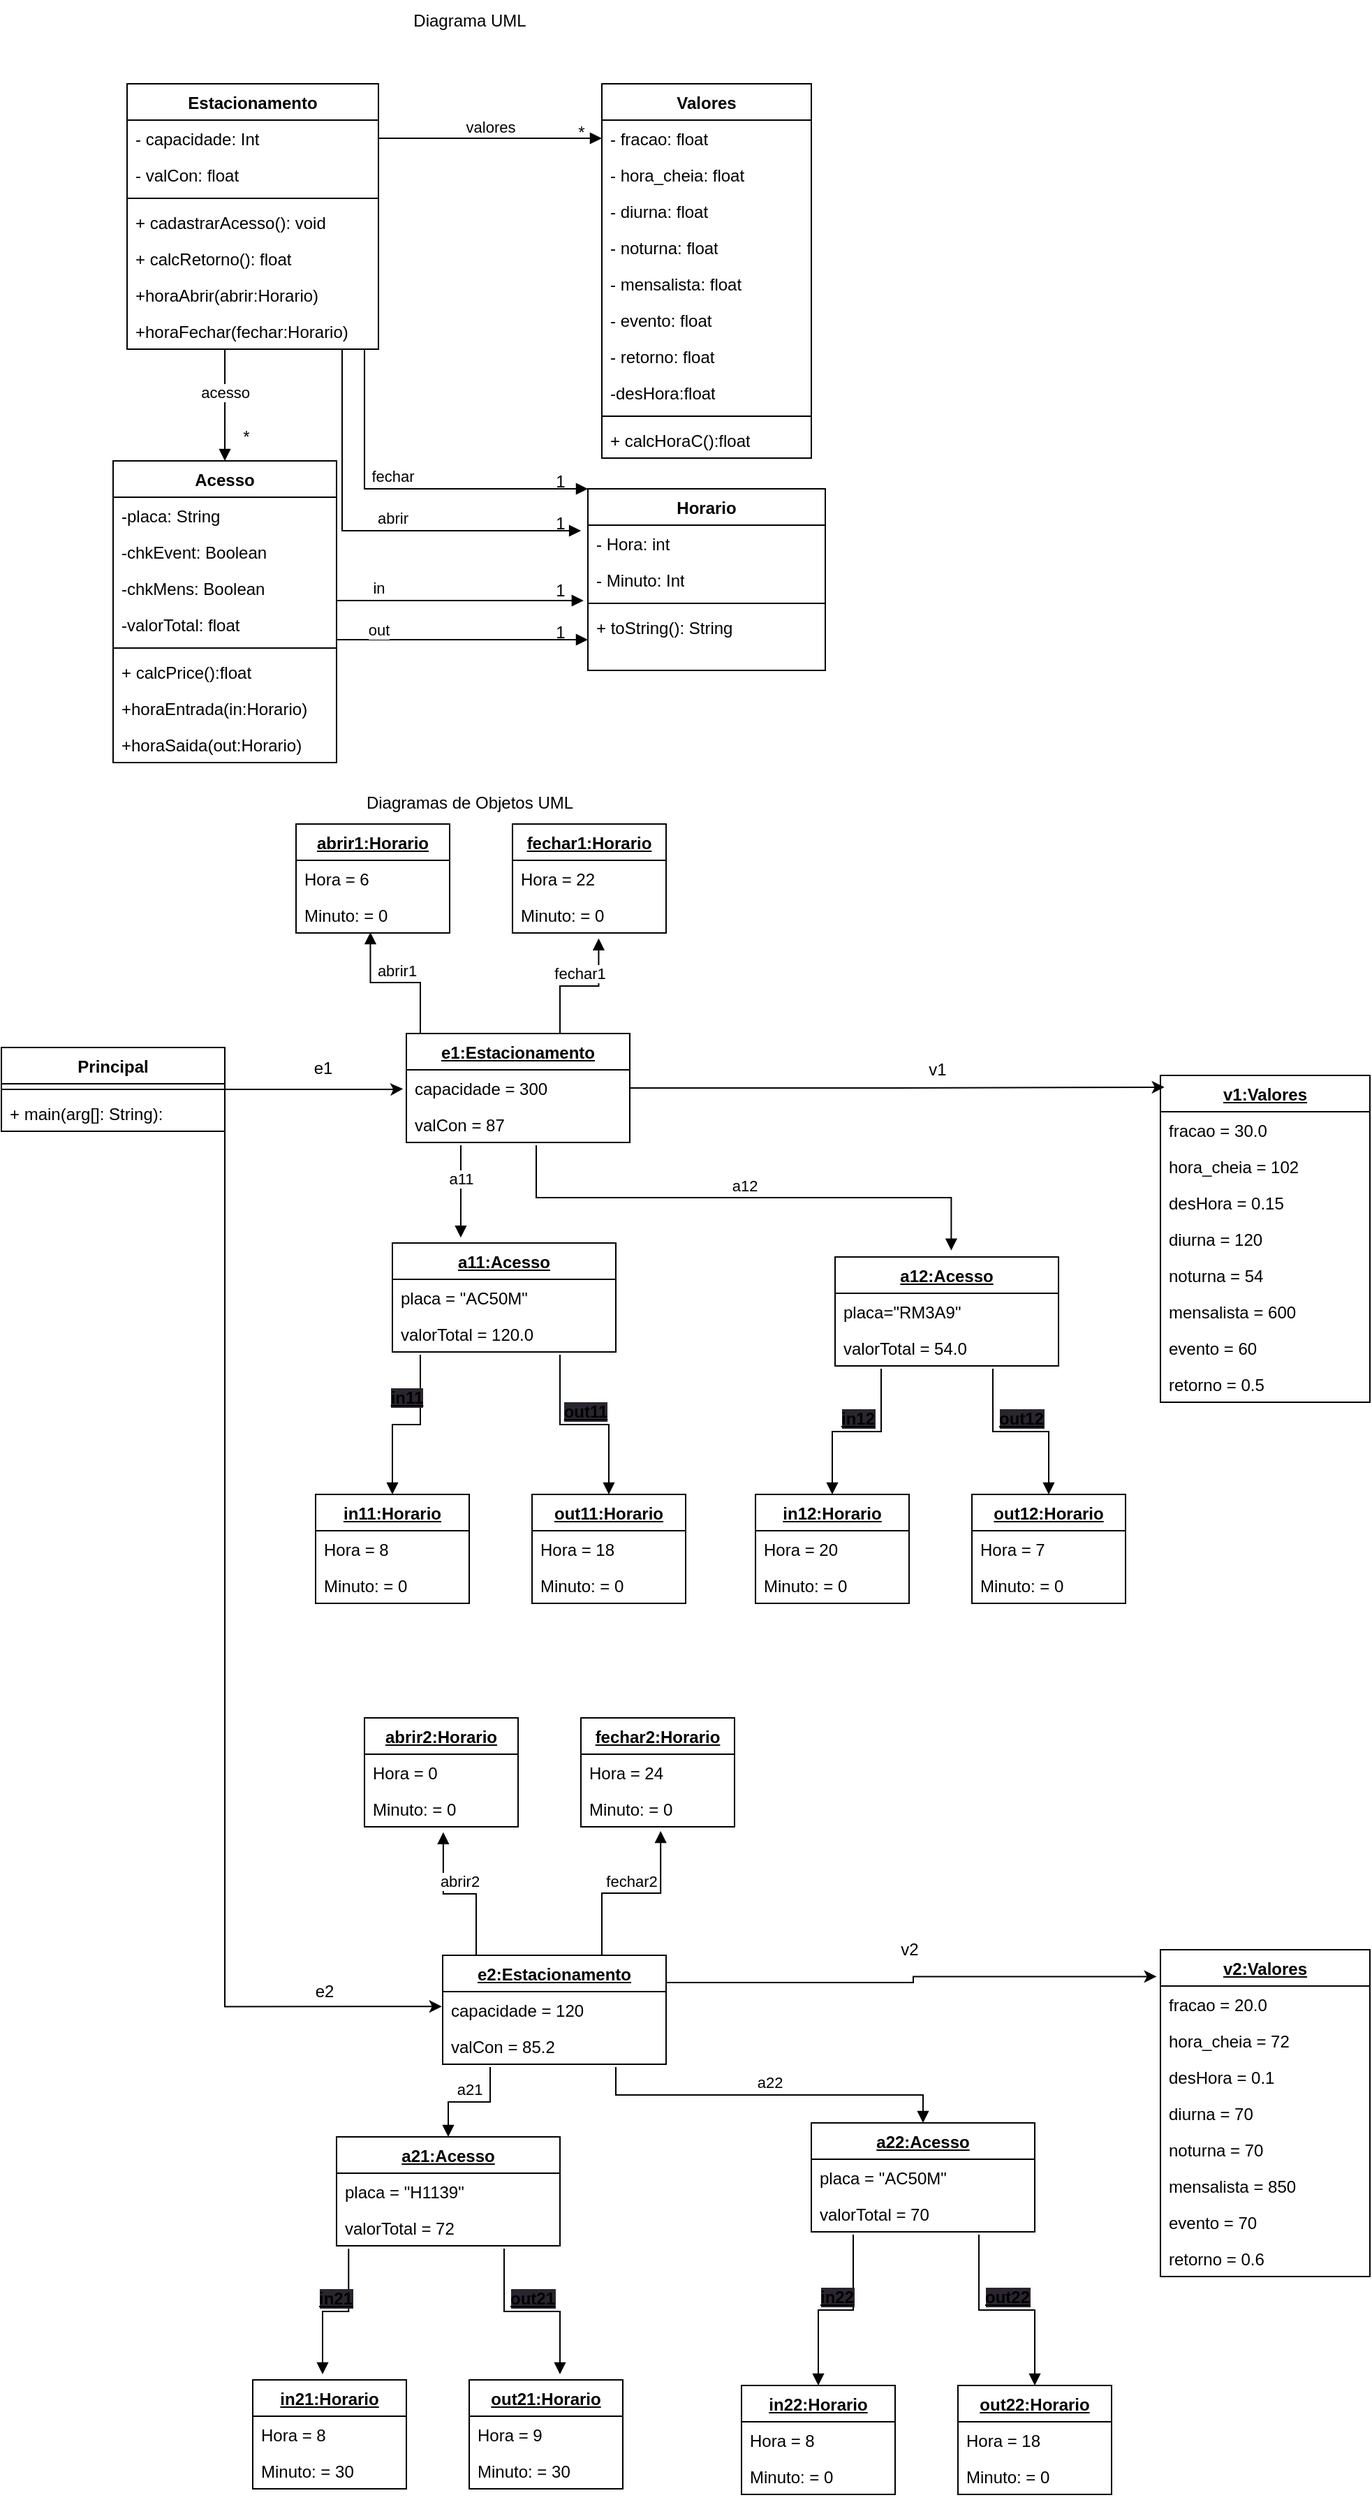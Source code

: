 <mxfile version="21.3.2" type="google">
  <diagram id="C5RBs43oDa-KdzZeNtuy" name="Page-1">
    <mxGraphModel grid="1" page="1" gridSize="10" guides="1" tooltips="1" connect="1" arrows="1" fold="1" pageScale="1" pageWidth="827" pageHeight="1169" math="0" shadow="0">
      <root>
        <mxCell id="WIyWlLk6GJQsqaUBKTNV-0" />
        <mxCell id="WIyWlLk6GJQsqaUBKTNV-1" parent="WIyWlLk6GJQsqaUBKTNV-0" />
        <mxCell id="zkfFHV4jXpPFQw0GAbJ--0" value="Estacionamento" style="swimlane;fontStyle=1;align=center;verticalAlign=top;childLayout=stackLayout;horizontal=1;startSize=26;horizontalStack=0;resizeParent=1;resizeLast=0;collapsible=1;marginBottom=0;rounded=0;shadow=0;strokeWidth=1;" vertex="1" parent="WIyWlLk6GJQsqaUBKTNV-1">
          <mxGeometry x="160" y="110" width="180" height="190" as="geometry">
            <mxRectangle x="230" y="140" width="160" height="26" as="alternateBounds" />
          </mxGeometry>
        </mxCell>
        <mxCell id="zkfFHV4jXpPFQw0GAbJ--1" value="- capacidade: Int" style="text;align=left;verticalAlign=top;spacingLeft=4;spacingRight=4;overflow=hidden;rotatable=0;points=[[0,0.5],[1,0.5]];portConstraint=eastwest;" vertex="1" parent="zkfFHV4jXpPFQw0GAbJ--0">
          <mxGeometry y="26" width="180" height="26" as="geometry" />
        </mxCell>
        <mxCell id="gs14JMsAqwDSEc_OV9hq-241" value="- valCon: float" style="text;align=left;verticalAlign=top;spacingLeft=4;spacingRight=4;overflow=hidden;rotatable=0;points=[[0,0.5],[1,0.5]];portConstraint=eastwest;" vertex="1" parent="zkfFHV4jXpPFQw0GAbJ--0">
          <mxGeometry y="52" width="180" height="26" as="geometry" />
        </mxCell>
        <mxCell id="zkfFHV4jXpPFQw0GAbJ--4" value="" style="line;html=1;strokeWidth=1;align=left;verticalAlign=middle;spacingTop=-1;spacingLeft=3;spacingRight=3;rotatable=0;labelPosition=right;points=[];portConstraint=eastwest;" vertex="1" parent="zkfFHV4jXpPFQw0GAbJ--0">
          <mxGeometry y="78" width="180" height="8" as="geometry" />
        </mxCell>
        <mxCell id="gs14JMsAqwDSEc_OV9hq-46" value="+ cadastrarAcesso(): void" style="text;strokeColor=none;fillColor=none;align=left;verticalAlign=top;spacingLeft=4;spacingRight=4;overflow=hidden;rotatable=0;points=[[0,0.5],[1,0.5]];portConstraint=eastwest;whiteSpace=wrap;html=1;" vertex="1" parent="zkfFHV4jXpPFQw0GAbJ--0">
          <mxGeometry y="86" width="180" height="26" as="geometry" />
        </mxCell>
        <mxCell id="gs14JMsAqwDSEc_OV9hq-63" value="+ calcRetorno(): float" style="text;strokeColor=none;fillColor=none;align=left;verticalAlign=top;spacingLeft=4;spacingRight=4;overflow=hidden;rotatable=0;points=[[0,0.5],[1,0.5]];portConstraint=eastwest;whiteSpace=wrap;html=1;" vertex="1" parent="zkfFHV4jXpPFQw0GAbJ--0">
          <mxGeometry y="112" width="180" height="26" as="geometry" />
        </mxCell>
        <mxCell id="DOr9Eo2DzldDjIULSWcP-0" value="+horaAbrir(abrir:Horario)" style="text;strokeColor=none;fillColor=none;align=left;verticalAlign=top;spacingLeft=4;spacingRight=4;overflow=hidden;rotatable=0;points=[[0,0.5],[1,0.5]];portConstraint=eastwest;whiteSpace=wrap;html=1;" vertex="1" parent="zkfFHV4jXpPFQw0GAbJ--0">
          <mxGeometry y="138" width="180" height="26" as="geometry" />
        </mxCell>
        <mxCell id="DOr9Eo2DzldDjIULSWcP-4" value="+horaFechar(fechar:Horario)" style="text;strokeColor=none;fillColor=none;align=left;verticalAlign=top;spacingLeft=4;spacingRight=4;overflow=hidden;rotatable=0;points=[[0,0.5],[1,0.5]];portConstraint=eastwest;whiteSpace=wrap;html=1;" vertex="1" parent="zkfFHV4jXpPFQw0GAbJ--0">
          <mxGeometry y="164" width="180" height="26" as="geometry" />
        </mxCell>
        <mxCell id="gs14JMsAqwDSEc_OV9hq-14" value="valores" style="html=1;verticalAlign=bottom;endArrow=block;edgeStyle=elbowEdgeStyle;elbow=vertical;curved=0;rounded=0;entryX=0;entryY=0.5;entryDx=0;entryDy=0;" edge="1" parent="WIyWlLk6GJQsqaUBKTNV-1" target="gs14JMsAqwDSEc_OV9hq-17">
          <mxGeometry x="0.053" y="-1" width="80" relative="1" as="geometry">
            <mxPoint x="340" y="140" as="sourcePoint" />
            <mxPoint x="460" y="140" as="targetPoint" />
            <mxPoint as="offset" />
            <Array as="points">
              <mxPoint x="480" y="149" />
              <mxPoint x="470" y="150" />
              <mxPoint x="470" y="140" />
              <mxPoint x="460" y="145" />
              <mxPoint x="450" y="140" />
            </Array>
          </mxGeometry>
        </mxCell>
        <mxCell id="gs14JMsAqwDSEc_OV9hq-16" value="Valores" style="swimlane;fontStyle=1;align=center;verticalAlign=top;childLayout=stackLayout;horizontal=1;startSize=26;horizontalStack=0;resizeParent=1;resizeParentMax=0;resizeLast=0;collapsible=1;marginBottom=0;whiteSpace=wrap;html=1;" vertex="1" parent="WIyWlLk6GJQsqaUBKTNV-1">
          <mxGeometry x="500" y="110" width="150" height="268" as="geometry" />
        </mxCell>
        <mxCell id="gs14JMsAqwDSEc_OV9hq-17" value="- fracao: float" style="text;strokeColor=none;fillColor=none;align=left;verticalAlign=top;spacingLeft=4;spacingRight=4;overflow=hidden;rotatable=0;points=[[0,0.5],[1,0.5]];portConstraint=eastwest;whiteSpace=wrap;html=1;" vertex="1" parent="gs14JMsAqwDSEc_OV9hq-16">
          <mxGeometry y="26" width="150" height="26" as="geometry" />
        </mxCell>
        <mxCell id="gs14JMsAqwDSEc_OV9hq-21" value="- hora_cheia: float" style="text;strokeColor=none;fillColor=none;align=left;verticalAlign=top;spacingLeft=4;spacingRight=4;overflow=hidden;rotatable=0;points=[[0,0.5],[1,0.5]];portConstraint=eastwest;whiteSpace=wrap;html=1;" vertex="1" parent="gs14JMsAqwDSEc_OV9hq-16">
          <mxGeometry y="52" width="150" height="26" as="geometry" />
        </mxCell>
        <mxCell id="gs14JMsAqwDSEc_OV9hq-22" value="- diurna: float" style="text;strokeColor=none;fillColor=none;align=left;verticalAlign=top;spacingLeft=4;spacingRight=4;overflow=hidden;rotatable=0;points=[[0,0.5],[1,0.5]];portConstraint=eastwest;whiteSpace=wrap;html=1;" vertex="1" parent="gs14JMsAqwDSEc_OV9hq-16">
          <mxGeometry y="78" width="150" height="26" as="geometry" />
        </mxCell>
        <mxCell id="gs14JMsAqwDSEc_OV9hq-23" value="- noturna: float" style="text;strokeColor=none;fillColor=none;align=left;verticalAlign=top;spacingLeft=4;spacingRight=4;overflow=hidden;rotatable=0;points=[[0,0.5],[1,0.5]];portConstraint=eastwest;whiteSpace=wrap;html=1;" vertex="1" parent="gs14JMsAqwDSEc_OV9hq-16">
          <mxGeometry y="104" width="150" height="26" as="geometry" />
        </mxCell>
        <mxCell id="gs14JMsAqwDSEc_OV9hq-24" value="- mensalista: float" style="text;strokeColor=none;fillColor=none;align=left;verticalAlign=top;spacingLeft=4;spacingRight=4;overflow=hidden;rotatable=0;points=[[0,0.5],[1,0.5]];portConstraint=eastwest;whiteSpace=wrap;html=1;" vertex="1" parent="gs14JMsAqwDSEc_OV9hq-16">
          <mxGeometry y="130" width="150" height="26" as="geometry" />
        </mxCell>
        <mxCell id="gs14JMsAqwDSEc_OV9hq-25" value="- evento: float" style="text;strokeColor=none;fillColor=none;align=left;verticalAlign=top;spacingLeft=4;spacingRight=4;overflow=hidden;rotatable=0;points=[[0,0.5],[1,0.5]];portConstraint=eastwest;whiteSpace=wrap;html=1;" vertex="1" parent="gs14JMsAqwDSEc_OV9hq-16">
          <mxGeometry y="156" width="150" height="26" as="geometry" />
        </mxCell>
        <mxCell id="gs14JMsAqwDSEc_OV9hq-62" value="- retorno: float" style="text;strokeColor=none;fillColor=none;align=left;verticalAlign=top;spacingLeft=4;spacingRight=4;overflow=hidden;rotatable=0;points=[[0,0.5],[1,0.5]];portConstraint=eastwest;whiteSpace=wrap;html=1;" vertex="1" parent="gs14JMsAqwDSEc_OV9hq-16">
          <mxGeometry y="182" width="150" height="26" as="geometry" />
        </mxCell>
        <mxCell id="gs14JMsAqwDSEc_OV9hq-114" value="-desHora:float" style="text;strokeColor=none;fillColor=none;align=left;verticalAlign=top;spacingLeft=4;spacingRight=4;overflow=hidden;rotatable=0;points=[[0,0.5],[1,0.5]];portConstraint=eastwest;whiteSpace=wrap;html=1;" vertex="1" parent="gs14JMsAqwDSEc_OV9hq-16">
          <mxGeometry y="208" width="150" height="26" as="geometry" />
        </mxCell>
        <mxCell id="gs14JMsAqwDSEc_OV9hq-96" style="line;strokeWidth=1;fillColor=none;align=left;verticalAlign=middle;spacingTop=-1;spacingLeft=3;spacingRight=3;rotatable=0;labelPosition=right;points=[];portConstraint=eastwest;strokeColor=inherit;" vertex="1" parent="gs14JMsAqwDSEc_OV9hq-16">
          <mxGeometry y="234" width="150" height="8" as="geometry" />
        </mxCell>
        <mxCell id="gs14JMsAqwDSEc_OV9hq-97" value="+ calcHoraC():float" style="text;strokeColor=none;fillColor=none;align=left;verticalAlign=top;spacingLeft=4;spacingRight=4;overflow=hidden;rotatable=0;points=[[0,0.5],[1,0.5]];portConstraint=eastwest;whiteSpace=wrap;html=1;" vertex="1" parent="gs14JMsAqwDSEc_OV9hq-16">
          <mxGeometry y="242" width="150" height="26" as="geometry" />
        </mxCell>
        <mxCell id="gs14JMsAqwDSEc_OV9hq-26" value="Acesso" style="swimlane;fontStyle=1;align=center;verticalAlign=top;childLayout=stackLayout;horizontal=1;startSize=26;horizontalStack=0;resizeParent=1;resizeParentMax=0;resizeLast=0;collapsible=1;marginBottom=0;whiteSpace=wrap;html=1;" vertex="1" parent="WIyWlLk6GJQsqaUBKTNV-1">
          <mxGeometry x="150" y="380" width="160" height="216" as="geometry" />
        </mxCell>
        <mxCell id="gs14JMsAqwDSEc_OV9hq-27" value="-placa: String" style="text;strokeColor=none;fillColor=none;align=left;verticalAlign=top;spacingLeft=4;spacingRight=4;overflow=hidden;rotatable=0;points=[[0,0.5],[1,0.5]];portConstraint=eastwest;whiteSpace=wrap;html=1;" vertex="1" parent="gs14JMsAqwDSEc_OV9hq-26">
          <mxGeometry y="26" width="160" height="26" as="geometry" />
        </mxCell>
        <mxCell id="DEEj7gFeUI86XYi7RmYY-9" value="-chkEvent: Boolean" style="text;strokeColor=none;fillColor=none;align=left;verticalAlign=top;spacingLeft=4;spacingRight=4;overflow=hidden;rotatable=0;points=[[0,0.5],[1,0.5]];portConstraint=eastwest;whiteSpace=wrap;html=1;" vertex="1" parent="gs14JMsAqwDSEc_OV9hq-26">
          <mxGeometry y="52" width="160" height="26" as="geometry" />
        </mxCell>
        <mxCell id="DEEj7gFeUI86XYi7RmYY-10" value="-chkMens: Boolean" style="text;strokeColor=none;fillColor=none;align=left;verticalAlign=top;spacingLeft=4;spacingRight=4;overflow=hidden;rotatable=0;points=[[0,0.5],[1,0.5]];portConstraint=eastwest;whiteSpace=wrap;html=1;" vertex="1" parent="gs14JMsAqwDSEc_OV9hq-26">
          <mxGeometry y="78" width="160" height="26" as="geometry" />
        </mxCell>
        <mxCell id="gs14JMsAqwDSEc_OV9hq-61" value="-valorTotal: float" style="text;strokeColor=none;fillColor=none;align=left;verticalAlign=top;spacingLeft=4;spacingRight=4;overflow=hidden;rotatable=0;points=[[0,0.5],[1,0.5]];portConstraint=eastwest;whiteSpace=wrap;html=1;" vertex="1" parent="gs14JMsAqwDSEc_OV9hq-26">
          <mxGeometry y="104" width="160" height="26" as="geometry" />
        </mxCell>
        <mxCell id="gs14JMsAqwDSEc_OV9hq-28" value="" style="line;strokeWidth=1;fillColor=none;align=left;verticalAlign=middle;spacingTop=-1;spacingLeft=3;spacingRight=3;rotatable=0;labelPosition=right;points=[];portConstraint=eastwest;strokeColor=inherit;" vertex="1" parent="gs14JMsAqwDSEc_OV9hq-26">
          <mxGeometry y="130" width="160" height="8" as="geometry" />
        </mxCell>
        <mxCell id="gs14JMsAqwDSEc_OV9hq-29" value="+ calcPrice():float" style="text;strokeColor=none;fillColor=none;align=left;verticalAlign=top;spacingLeft=4;spacingRight=4;overflow=hidden;rotatable=0;points=[[0,0.5],[1,0.5]];portConstraint=eastwest;whiteSpace=wrap;html=1;" vertex="1" parent="gs14JMsAqwDSEc_OV9hq-26">
          <mxGeometry y="138" width="160" height="26" as="geometry" />
        </mxCell>
        <mxCell id="DOr9Eo2DzldDjIULSWcP-1" value="+horaEntrada(in:Horario)" style="text;strokeColor=none;fillColor=none;align=left;verticalAlign=top;spacingLeft=4;spacingRight=4;overflow=hidden;rotatable=0;points=[[0,0.5],[1,0.5]];portConstraint=eastwest;whiteSpace=wrap;html=1;" vertex="1" parent="gs14JMsAqwDSEc_OV9hq-26">
          <mxGeometry y="164" width="160" height="26" as="geometry" />
        </mxCell>
        <mxCell id="DOr9Eo2DzldDjIULSWcP-2" value="+horaSaida(out:Horario)" style="text;strokeColor=none;fillColor=none;align=left;verticalAlign=top;spacingLeft=4;spacingRight=4;overflow=hidden;rotatable=0;points=[[0,0.5],[1,0.5]];portConstraint=eastwest;whiteSpace=wrap;html=1;" vertex="1" parent="gs14JMsAqwDSEc_OV9hq-26">
          <mxGeometry y="190" width="160" height="26" as="geometry" />
        </mxCell>
        <mxCell id="gs14JMsAqwDSEc_OV9hq-31" value="Horario" style="swimlane;fontStyle=1;align=center;verticalAlign=top;childLayout=stackLayout;horizontal=1;startSize=26;horizontalStack=0;resizeParent=1;resizeParentMax=0;resizeLast=0;collapsible=1;marginBottom=0;whiteSpace=wrap;html=1;" vertex="1" parent="WIyWlLk6GJQsqaUBKTNV-1">
          <mxGeometry x="490" y="400" width="170" height="130" as="geometry" />
        </mxCell>
        <mxCell id="gs14JMsAqwDSEc_OV9hq-32" value="- Hora: int" style="text;strokeColor=none;fillColor=none;align=left;verticalAlign=top;spacingLeft=4;spacingRight=4;overflow=hidden;rotatable=0;points=[[0,0.5],[1,0.5]];portConstraint=eastwest;whiteSpace=wrap;html=1;" vertex="1" parent="gs14JMsAqwDSEc_OV9hq-31">
          <mxGeometry y="26" width="170" height="26" as="geometry" />
        </mxCell>
        <mxCell id="gs14JMsAqwDSEc_OV9hq-35" value="- Minuto: Int" style="text;strokeColor=none;fillColor=none;align=left;verticalAlign=top;spacingLeft=4;spacingRight=4;overflow=hidden;rotatable=0;points=[[0,0.5],[1,0.5]];portConstraint=eastwest;whiteSpace=wrap;html=1;" vertex="1" parent="gs14JMsAqwDSEc_OV9hq-31">
          <mxGeometry y="52" width="170" height="26" as="geometry" />
        </mxCell>
        <mxCell id="gs14JMsAqwDSEc_OV9hq-33" value="" style="line;strokeWidth=1;fillColor=none;align=left;verticalAlign=middle;spacingTop=-1;spacingLeft=3;spacingRight=3;rotatable=0;labelPosition=right;points=[];portConstraint=eastwest;strokeColor=inherit;" vertex="1" parent="gs14JMsAqwDSEc_OV9hq-31">
          <mxGeometry y="78" width="170" height="8" as="geometry" />
        </mxCell>
        <mxCell id="gs14JMsAqwDSEc_OV9hq-34" value="+ toString(): String" style="text;strokeColor=none;fillColor=none;align=left;verticalAlign=top;spacingLeft=4;spacingRight=4;overflow=hidden;rotatable=0;points=[[0,0.5],[1,0.5]];portConstraint=eastwest;whiteSpace=wrap;html=1;" vertex="1" parent="gs14JMsAqwDSEc_OV9hq-31">
          <mxGeometry y="86" width="170" height="44" as="geometry" />
        </mxCell>
        <mxCell id="gs14JMsAqwDSEc_OV9hq-44" value="out" style="html=1;verticalAlign=bottom;endArrow=block;edgeStyle=elbowEdgeStyle;elbow=vertical;curved=0;rounded=0;entryX=0;entryY=0.5;entryDx=0;entryDy=0;entryPerimeter=0;exitX=1;exitY=0.5;exitDx=0;exitDy=0;" edge="1" parent="WIyWlLk6GJQsqaUBKTNV-1" source="gs14JMsAqwDSEc_OV9hq-61" target="gs14JMsAqwDSEc_OV9hq-34">
          <mxGeometry x="-0.571" y="-2" width="80" relative="1" as="geometry">
            <mxPoint x="330" y="440" as="sourcePoint" />
            <mxPoint x="410" y="440" as="targetPoint" />
            <mxPoint as="offset" />
            <Array as="points">
              <mxPoint x="450" y="508" />
              <mxPoint x="450" y="510" />
              <mxPoint x="460" y="500" />
            </Array>
          </mxGeometry>
        </mxCell>
        <mxCell id="gs14JMsAqwDSEc_OV9hq-49" value="in" style="html=1;verticalAlign=bottom;endArrow=block;edgeStyle=elbowEdgeStyle;elbow=vertical;curved=0;rounded=0;entryX=-0.018;entryY=1.077;entryDx=0;entryDy=0;entryPerimeter=0;" edge="1" parent="WIyWlLk6GJQsqaUBKTNV-1" target="gs14JMsAqwDSEc_OV9hq-35">
          <mxGeometry x="-0.661" width="80" relative="1" as="geometry">
            <mxPoint x="310" y="480" as="sourcePoint" />
            <mxPoint x="480" y="450" as="targetPoint" />
            <Array as="points">
              <mxPoint x="450" y="480" />
              <mxPoint x="440" y="470" />
              <mxPoint x="460" y="450" />
              <mxPoint x="520" y="420" />
            </Array>
            <mxPoint as="offset" />
          </mxGeometry>
        </mxCell>
        <mxCell id="gs14JMsAqwDSEc_OV9hq-52" value="acesso" style="html=1;verticalAlign=bottom;endArrow=block;edgeStyle=elbowEdgeStyle;elbow=vertical;curved=0;rounded=0;entryX=0.5;entryY=0;entryDx=0;entryDy=0;exitX=0.389;exitY=1;exitDx=0;exitDy=0;exitPerimeter=0;" edge="1" parent="WIyWlLk6GJQsqaUBKTNV-1" target="gs14JMsAqwDSEc_OV9hq-26" source="DOr9Eo2DzldDjIULSWcP-4">
          <mxGeometry width="80" relative="1" as="geometry">
            <mxPoint x="220" y="320" as="sourcePoint" />
            <mxPoint x="320" y="260" as="targetPoint" />
          </mxGeometry>
        </mxCell>
        <mxCell id="gs14JMsAqwDSEc_OV9hq-53" value="fechar" style="html=1;verticalAlign=bottom;endArrow=block;edgeStyle=elbowEdgeStyle;elbow=vertical;curved=0;rounded=0;entryX=0;entryY=0;entryDx=0;entryDy=0;" edge="1" parent="WIyWlLk6GJQsqaUBKTNV-1" target="gs14JMsAqwDSEc_OV9hq-31">
          <mxGeometry x="-0.077" width="80" relative="1" as="geometry">
            <mxPoint x="330" y="300" as="sourcePoint" />
            <mxPoint x="460" y="410" as="targetPoint" />
            <Array as="points">
              <mxPoint x="440" y="400" />
              <mxPoint x="400" y="370" />
              <mxPoint x="420" y="380" />
              <mxPoint x="480" y="320" />
              <mxPoint x="380" y="310" />
              <mxPoint x="450" y="350" />
              <mxPoint x="510" y="320" />
              <mxPoint x="530" y="350" />
              <mxPoint x="490" y="320" />
              <mxPoint x="510" y="270" />
              <mxPoint x="500" y="320" />
              <mxPoint x="510" y="280" />
              <mxPoint x="500" y="330" />
            </Array>
            <mxPoint as="offset" />
          </mxGeometry>
        </mxCell>
        <mxCell id="gs14JMsAqwDSEc_OV9hq-54" value="abrir" style="html=1;verticalAlign=bottom;endArrow=block;edgeStyle=elbowEdgeStyle;elbow=vertical;curved=0;rounded=0;entryX=-0.029;entryY=0.154;entryDx=0;entryDy=0;entryPerimeter=0;" edge="1" parent="WIyWlLk6GJQsqaUBKTNV-1" target="gs14JMsAqwDSEc_OV9hq-32">
          <mxGeometry x="0.103" width="80" relative="1" as="geometry">
            <mxPoint x="314" y="300" as="sourcePoint" />
            <mxPoint x="540" y="290" as="targetPoint" />
            <Array as="points">
              <mxPoint x="400" y="430" />
              <mxPoint x="440" y="350" />
            </Array>
            <mxPoint as="offset" />
          </mxGeometry>
        </mxCell>
        <mxCell id="gs14JMsAqwDSEc_OV9hq-64" value="Diagrama UML&lt;br&gt;" style="text;html=1;align=center;verticalAlign=middle;resizable=0;points=[];autosize=1;strokeColor=none;fillColor=none;" vertex="1" parent="WIyWlLk6GJQsqaUBKTNV-1">
          <mxGeometry x="350" y="50" width="110" height="30" as="geometry" />
        </mxCell>
        <mxCell id="gs14JMsAqwDSEc_OV9hq-76" value="Diagramas de Objetos UML" style="text;html=1;align=center;verticalAlign=middle;resizable=0;points=[];autosize=1;strokeColor=none;fillColor=none;" vertex="1" parent="WIyWlLk6GJQsqaUBKTNV-1">
          <mxGeometry x="315" y="610" width="180" height="30" as="geometry" />
        </mxCell>
        <mxCell id="gs14JMsAqwDSEc_OV9hq-85" style="edgeStyle=orthogonalEdgeStyle;rounded=0;orthogonalLoop=1;jettySize=auto;html=1;exitX=1;exitY=0.5;exitDx=0;exitDy=0;entryX=-0.015;entryY=0.526;entryDx=0;entryDy=0;entryPerimeter=0;" edge="1" parent="WIyWlLk6GJQsqaUBKTNV-1" source="gs14JMsAqwDSEc_OV9hq-77" target="gs14JMsAqwDSEc_OV9hq-82">
          <mxGeometry relative="1" as="geometry">
            <mxPoint x="350" y="840" as="targetPoint" />
            <Array as="points">
              <mxPoint x="350" y="830" />
            </Array>
          </mxGeometry>
        </mxCell>
        <mxCell id="gs14JMsAqwDSEc_OV9hq-77" value="Principal" style="swimlane;fontStyle=1;align=center;verticalAlign=top;childLayout=stackLayout;horizontal=1;startSize=26;horizontalStack=0;resizeParent=1;resizeParentMax=0;resizeLast=0;collapsible=1;marginBottom=0;whiteSpace=wrap;html=1;" vertex="1" parent="WIyWlLk6GJQsqaUBKTNV-1">
          <mxGeometry x="70" y="800" width="160" height="60" as="geometry" />
        </mxCell>
        <mxCell id="gs14JMsAqwDSEc_OV9hq-79" value="" style="line;strokeWidth=1;fillColor=none;align=left;verticalAlign=middle;spacingTop=-1;spacingLeft=3;spacingRight=3;rotatable=0;labelPosition=right;points=[];portConstraint=eastwest;strokeColor=inherit;" vertex="1" parent="gs14JMsAqwDSEc_OV9hq-77">
          <mxGeometry y="26" width="160" height="8" as="geometry" />
        </mxCell>
        <mxCell id="gs14JMsAqwDSEc_OV9hq-80" value="+ main(arg[]: String):" style="text;strokeColor=none;fillColor=none;align=left;verticalAlign=top;spacingLeft=4;spacingRight=4;overflow=hidden;rotatable=0;points=[[0,0.5],[1,0.5]];portConstraint=eastwest;whiteSpace=wrap;html=1;" vertex="1" parent="gs14JMsAqwDSEc_OV9hq-77">
          <mxGeometry y="34" width="160" height="26" as="geometry" />
        </mxCell>
        <mxCell id="gs14JMsAqwDSEc_OV9hq-81" value="&lt;u&gt;e1:Estacionamento&lt;/u&gt;" style="swimlane;fontStyle=1;align=center;verticalAlign=top;childLayout=stackLayout;horizontal=1;startSize=26;horizontalStack=0;resizeParent=1;resizeParentMax=0;resizeLast=0;collapsible=1;marginBottom=0;whiteSpace=wrap;html=1;" vertex="1" parent="WIyWlLk6GJQsqaUBKTNV-1">
          <mxGeometry x="360" y="790" width="160" height="78" as="geometry" />
        </mxCell>
        <mxCell id="gs14JMsAqwDSEc_OV9hq-235" value="abrir1" style="html=1;verticalAlign=bottom;endArrow=block;edgeStyle=elbowEdgeStyle;elbow=vertical;curved=0;rounded=0;entryX=0.484;entryY=0.98;entryDx=0;entryDy=0;entryPerimeter=0;" edge="1" parent="gs14JMsAqwDSEc_OV9hq-81" target="gs14JMsAqwDSEc_OV9hq-167">
          <mxGeometry width="80" relative="1" as="geometry">
            <mxPoint x="10" as="sourcePoint" />
            <mxPoint x="90" as="targetPoint" />
          </mxGeometry>
        </mxCell>
        <mxCell id="gs14JMsAqwDSEc_OV9hq-236" value="fechar1" style="html=1;verticalAlign=bottom;endArrow=block;edgeStyle=elbowEdgeStyle;elbow=vertical;curved=0;rounded=0;entryX=0.561;entryY=1.147;entryDx=0;entryDy=0;entryPerimeter=0;" edge="1" parent="gs14JMsAqwDSEc_OV9hq-81" target="gs14JMsAqwDSEc_OV9hq-172">
          <mxGeometry width="80" relative="1" as="geometry">
            <mxPoint x="110" as="sourcePoint" />
            <mxPoint x="190" as="targetPoint" />
          </mxGeometry>
        </mxCell>
        <mxCell id="gs14JMsAqwDSEc_OV9hq-82" value="capacidade = 300" style="text;strokeColor=none;fillColor=none;align=left;verticalAlign=top;spacingLeft=4;spacingRight=4;overflow=hidden;rotatable=0;points=[[0,0.5],[1,0.5]];portConstraint=eastwest;whiteSpace=wrap;html=1;" vertex="1" parent="gs14JMsAqwDSEc_OV9hq-81">
          <mxGeometry y="26" width="160" height="26" as="geometry" />
        </mxCell>
        <mxCell id="gs14JMsAqwDSEc_OV9hq-243" value="valCon = 87" style="text;strokeColor=none;fillColor=none;align=left;verticalAlign=top;spacingLeft=4;spacingRight=4;overflow=hidden;rotatable=0;points=[[0,0.5],[1,0.5]];portConstraint=eastwest;whiteSpace=wrap;html=1;" vertex="1" parent="gs14JMsAqwDSEc_OV9hq-81">
          <mxGeometry y="52" width="160" height="26" as="geometry" />
        </mxCell>
        <mxCell id="gs14JMsAqwDSEc_OV9hq-137" style="edgeStyle=orthogonalEdgeStyle;rounded=0;orthogonalLoop=1;jettySize=auto;html=1;exitX=1;exitY=0.25;exitDx=0;exitDy=0;entryX=-0.018;entryY=0.082;entryDx=0;entryDy=0;entryPerimeter=0;" edge="1" parent="WIyWlLk6GJQsqaUBKTNV-1" source="gs14JMsAqwDSEc_OV9hq-86" target="gs14JMsAqwDSEc_OV9hq-127">
          <mxGeometry relative="1" as="geometry" />
        </mxCell>
        <mxCell id="gs14JMsAqwDSEc_OV9hq-86" value="&lt;u&gt;e2:Estacionamento&lt;/u&gt;" style="swimlane;fontStyle=1;align=center;verticalAlign=top;childLayout=stackLayout;horizontal=1;startSize=26;horizontalStack=0;resizeParent=1;resizeParentMax=0;resizeLast=0;collapsible=1;marginBottom=0;whiteSpace=wrap;html=1;" vertex="1" parent="WIyWlLk6GJQsqaUBKTNV-1">
          <mxGeometry x="386" y="1450" width="160" height="78" as="geometry" />
        </mxCell>
        <mxCell id="gs14JMsAqwDSEc_OV9hq-237" value="fechar2" style="html=1;verticalAlign=bottom;endArrow=block;edgeStyle=elbowEdgeStyle;elbow=vertical;curved=0;rounded=0;entryX=0.519;entryY=1.114;entryDx=0;entryDy=0;entryPerimeter=0;" edge="1" parent="gs14JMsAqwDSEc_OV9hq-86" target="gs14JMsAqwDSEc_OV9hq-214">
          <mxGeometry width="80" relative="1" as="geometry">
            <mxPoint x="114" as="sourcePoint" />
            <mxPoint x="194" as="targetPoint" />
          </mxGeometry>
        </mxCell>
        <mxCell id="gs14JMsAqwDSEc_OV9hq-238" value="abrir2" style="html=1;verticalAlign=bottom;endArrow=block;edgeStyle=elbowEdgeStyle;elbow=vertical;curved=0;rounded=0;entryX=0.513;entryY=1.147;entryDx=0;entryDy=0;entryPerimeter=0;" edge="1" parent="gs14JMsAqwDSEc_OV9hq-86" target="gs14JMsAqwDSEc_OV9hq-211">
          <mxGeometry width="80" relative="1" as="geometry">
            <mxPoint x="24" as="sourcePoint" />
            <mxPoint x="104" as="targetPoint" />
          </mxGeometry>
        </mxCell>
        <mxCell id="gs14JMsAqwDSEc_OV9hq-87" value="capacidade = 120" style="text;strokeColor=none;fillColor=none;align=left;verticalAlign=top;spacingLeft=4;spacingRight=4;overflow=hidden;rotatable=0;points=[[0,0.5],[1,0.5]];portConstraint=eastwest;whiteSpace=wrap;html=1;" vertex="1" parent="gs14JMsAqwDSEc_OV9hq-86">
          <mxGeometry y="26" width="160" height="26" as="geometry" />
        </mxCell>
        <mxCell id="gs14JMsAqwDSEc_OV9hq-242" value="valCon = 85.2" style="text;strokeColor=none;fillColor=none;align=left;verticalAlign=top;spacingLeft=4;spacingRight=4;overflow=hidden;rotatable=0;points=[[0,0.5],[1,0.5]];portConstraint=eastwest;whiteSpace=wrap;html=1;" vertex="1" parent="gs14JMsAqwDSEc_OV9hq-86">
          <mxGeometry y="52" width="160" height="26" as="geometry" />
        </mxCell>
        <mxCell id="gs14JMsAqwDSEc_OV9hq-93" style="edgeStyle=orthogonalEdgeStyle;rounded=0;orthogonalLoop=1;jettySize=auto;html=1;exitX=1;exitY=0.5;exitDx=0;exitDy=0;entryX=-0.004;entryY=0.41;entryDx=0;entryDy=0;entryPerimeter=0;" edge="1" parent="WIyWlLk6GJQsqaUBKTNV-1" source="gs14JMsAqwDSEc_OV9hq-80" target="gs14JMsAqwDSEc_OV9hq-87">
          <mxGeometry relative="1" as="geometry">
            <Array as="points">
              <mxPoint x="230" y="1487" />
            </Array>
          </mxGeometry>
        </mxCell>
        <mxCell id="gs14JMsAqwDSEc_OV9hq-94" value="e1" style="text;html=1;align=center;verticalAlign=middle;resizable=0;points=[];autosize=1;strokeColor=none;fillColor=none;" vertex="1" parent="WIyWlLk6GJQsqaUBKTNV-1">
          <mxGeometry x="280" y="800" width="40" height="30" as="geometry" />
        </mxCell>
        <mxCell id="gs14JMsAqwDSEc_OV9hq-95" value="e2" style="text;html=1;align=center;verticalAlign=middle;resizable=0;points=[];autosize=1;strokeColor=none;fillColor=none;" vertex="1" parent="WIyWlLk6GJQsqaUBKTNV-1">
          <mxGeometry x="281" y="1461" width="40" height="30" as="geometry" />
        </mxCell>
        <mxCell id="gs14JMsAqwDSEc_OV9hq-103" value="&lt;u&gt;v1:Valores&lt;/u&gt;" style="swimlane;fontStyle=1;align=center;verticalAlign=top;childLayout=stackLayout;horizontal=1;startSize=26;horizontalStack=0;resizeParent=1;resizeParentMax=0;resizeLast=0;collapsible=1;marginBottom=0;whiteSpace=wrap;html=1;" vertex="1" parent="WIyWlLk6GJQsqaUBKTNV-1">
          <mxGeometry x="900" y="820" width="150" height="234" as="geometry" />
        </mxCell>
        <mxCell id="gs14JMsAqwDSEc_OV9hq-104" value="fracao = 30.0" style="text;strokeColor=none;fillColor=none;align=left;verticalAlign=top;spacingLeft=4;spacingRight=4;overflow=hidden;rotatable=0;points=[[0,0.5],[1,0.5]];portConstraint=eastwest;whiteSpace=wrap;html=1;" vertex="1" parent="gs14JMsAqwDSEc_OV9hq-103">
          <mxGeometry y="26" width="150" height="26" as="geometry" />
        </mxCell>
        <mxCell id="gs14JMsAqwDSEc_OV9hq-105" value="hora_cheia = 102" style="text;strokeColor=none;fillColor=none;align=left;verticalAlign=top;spacingLeft=4;spacingRight=4;overflow=hidden;rotatable=0;points=[[0,0.5],[1,0.5]];portConstraint=eastwest;whiteSpace=wrap;html=1;" vertex="1" parent="gs14JMsAqwDSEc_OV9hq-103">
          <mxGeometry y="52" width="150" height="26" as="geometry" />
        </mxCell>
        <mxCell id="gs14JMsAqwDSEc_OV9hq-117" value="desHora = 0.15" style="text;strokeColor=none;fillColor=none;align=left;verticalAlign=top;spacingLeft=4;spacingRight=4;overflow=hidden;rotatable=0;points=[[0,0.5],[1,0.5]];portConstraint=eastwest;whiteSpace=wrap;html=1;" vertex="1" parent="gs14JMsAqwDSEc_OV9hq-103">
          <mxGeometry y="78" width="150" height="26" as="geometry" />
        </mxCell>
        <mxCell id="gs14JMsAqwDSEc_OV9hq-106" value="diurna = 120" style="text;strokeColor=none;fillColor=none;align=left;verticalAlign=top;spacingLeft=4;spacingRight=4;overflow=hidden;rotatable=0;points=[[0,0.5],[1,0.5]];portConstraint=eastwest;whiteSpace=wrap;html=1;" vertex="1" parent="gs14JMsAqwDSEc_OV9hq-103">
          <mxGeometry y="104" width="150" height="26" as="geometry" />
        </mxCell>
        <mxCell id="gs14JMsAqwDSEc_OV9hq-107" value="noturna = 54" style="text;strokeColor=none;fillColor=none;align=left;verticalAlign=top;spacingLeft=4;spacingRight=4;overflow=hidden;rotatable=0;points=[[0,0.5],[1,0.5]];portConstraint=eastwest;whiteSpace=wrap;html=1;" vertex="1" parent="gs14JMsAqwDSEc_OV9hq-103">
          <mxGeometry y="130" width="150" height="26" as="geometry" />
        </mxCell>
        <mxCell id="gs14JMsAqwDSEc_OV9hq-108" value="mensalista = 600" style="text;strokeColor=none;fillColor=none;align=left;verticalAlign=top;spacingLeft=4;spacingRight=4;overflow=hidden;rotatable=0;points=[[0,0.5],[1,0.5]];portConstraint=eastwest;whiteSpace=wrap;html=1;" vertex="1" parent="gs14JMsAqwDSEc_OV9hq-103">
          <mxGeometry y="156" width="150" height="26" as="geometry" />
        </mxCell>
        <mxCell id="gs14JMsAqwDSEc_OV9hq-109" value="evento = 60" style="text;strokeColor=none;fillColor=none;align=left;verticalAlign=top;spacingLeft=4;spacingRight=4;overflow=hidden;rotatable=0;points=[[0,0.5],[1,0.5]];portConstraint=eastwest;whiteSpace=wrap;html=1;" vertex="1" parent="gs14JMsAqwDSEc_OV9hq-103">
          <mxGeometry y="182" width="150" height="26" as="geometry" />
        </mxCell>
        <mxCell id="gs14JMsAqwDSEc_OV9hq-110" value="retorno = 0.5" style="text;strokeColor=none;fillColor=none;align=left;verticalAlign=top;spacingLeft=4;spacingRight=4;overflow=hidden;rotatable=0;points=[[0,0.5],[1,0.5]];portConstraint=eastwest;whiteSpace=wrap;html=1;" vertex="1" parent="gs14JMsAqwDSEc_OV9hq-103">
          <mxGeometry y="208" width="150" height="26" as="geometry" />
        </mxCell>
        <mxCell id="gs14JMsAqwDSEc_OV9hq-116" style="edgeStyle=orthogonalEdgeStyle;rounded=0;orthogonalLoop=1;jettySize=auto;html=1;exitX=1;exitY=0.5;exitDx=0;exitDy=0;entryX=0.019;entryY=0.036;entryDx=0;entryDy=0;entryPerimeter=0;" edge="1" parent="WIyWlLk6GJQsqaUBKTNV-1" source="gs14JMsAqwDSEc_OV9hq-82" target="gs14JMsAqwDSEc_OV9hq-103">
          <mxGeometry relative="1" as="geometry" />
        </mxCell>
        <mxCell id="gs14JMsAqwDSEc_OV9hq-127" value="&lt;u&gt;v2:Valores&lt;/u&gt;" style="swimlane;fontStyle=1;align=center;verticalAlign=top;childLayout=stackLayout;horizontal=1;startSize=26;horizontalStack=0;resizeParent=1;resizeParentMax=0;resizeLast=0;collapsible=1;marginBottom=0;whiteSpace=wrap;html=1;" vertex="1" parent="WIyWlLk6GJQsqaUBKTNV-1">
          <mxGeometry x="900" y="1446" width="150" height="234" as="geometry" />
        </mxCell>
        <mxCell id="gs14JMsAqwDSEc_OV9hq-128" value="fracao = 20.0" style="text;strokeColor=none;fillColor=none;align=left;verticalAlign=top;spacingLeft=4;spacingRight=4;overflow=hidden;rotatable=0;points=[[0,0.5],[1,0.5]];portConstraint=eastwest;whiteSpace=wrap;html=1;" vertex="1" parent="gs14JMsAqwDSEc_OV9hq-127">
          <mxGeometry y="26" width="150" height="26" as="geometry" />
        </mxCell>
        <mxCell id="gs14JMsAqwDSEc_OV9hq-129" value="hora_cheia = 72" style="text;strokeColor=none;fillColor=none;align=left;verticalAlign=top;spacingLeft=4;spacingRight=4;overflow=hidden;rotatable=0;points=[[0,0.5],[1,0.5]];portConstraint=eastwest;whiteSpace=wrap;html=1;" vertex="1" parent="gs14JMsAqwDSEc_OV9hq-127">
          <mxGeometry y="52" width="150" height="26" as="geometry" />
        </mxCell>
        <mxCell id="gs14JMsAqwDSEc_OV9hq-130" value="desHora = 0.1" style="text;strokeColor=none;fillColor=none;align=left;verticalAlign=top;spacingLeft=4;spacingRight=4;overflow=hidden;rotatable=0;points=[[0,0.5],[1,0.5]];portConstraint=eastwest;whiteSpace=wrap;html=1;" vertex="1" parent="gs14JMsAqwDSEc_OV9hq-127">
          <mxGeometry y="78" width="150" height="26" as="geometry" />
        </mxCell>
        <mxCell id="gs14JMsAqwDSEc_OV9hq-131" value="diurna = 70" style="text;strokeColor=none;fillColor=none;align=left;verticalAlign=top;spacingLeft=4;spacingRight=4;overflow=hidden;rotatable=0;points=[[0,0.5],[1,0.5]];portConstraint=eastwest;whiteSpace=wrap;html=1;" vertex="1" parent="gs14JMsAqwDSEc_OV9hq-127">
          <mxGeometry y="104" width="150" height="26" as="geometry" />
        </mxCell>
        <mxCell id="gs14JMsAqwDSEc_OV9hq-132" value="noturna = 70" style="text;strokeColor=none;fillColor=none;align=left;verticalAlign=top;spacingLeft=4;spacingRight=4;overflow=hidden;rotatable=0;points=[[0,0.5],[1,0.5]];portConstraint=eastwest;whiteSpace=wrap;html=1;" vertex="1" parent="gs14JMsAqwDSEc_OV9hq-127">
          <mxGeometry y="130" width="150" height="26" as="geometry" />
        </mxCell>
        <mxCell id="gs14JMsAqwDSEc_OV9hq-133" value="mensalista = 850" style="text;strokeColor=none;fillColor=none;align=left;verticalAlign=top;spacingLeft=4;spacingRight=4;overflow=hidden;rotatable=0;points=[[0,0.5],[1,0.5]];portConstraint=eastwest;whiteSpace=wrap;html=1;" vertex="1" parent="gs14JMsAqwDSEc_OV9hq-127">
          <mxGeometry y="156" width="150" height="26" as="geometry" />
        </mxCell>
        <mxCell id="gs14JMsAqwDSEc_OV9hq-134" value="evento = 70" style="text;strokeColor=none;fillColor=none;align=left;verticalAlign=top;spacingLeft=4;spacingRight=4;overflow=hidden;rotatable=0;points=[[0,0.5],[1,0.5]];portConstraint=eastwest;whiteSpace=wrap;html=1;" vertex="1" parent="gs14JMsAqwDSEc_OV9hq-127">
          <mxGeometry y="182" width="150" height="26" as="geometry" />
        </mxCell>
        <mxCell id="gs14JMsAqwDSEc_OV9hq-135" value="retorno = 0.6" style="text;strokeColor=none;fillColor=none;align=left;verticalAlign=top;spacingLeft=4;spacingRight=4;overflow=hidden;rotatable=0;points=[[0,0.5],[1,0.5]];portConstraint=eastwest;whiteSpace=wrap;html=1;" vertex="1" parent="gs14JMsAqwDSEc_OV9hq-127">
          <mxGeometry y="208" width="150" height="26" as="geometry" />
        </mxCell>
        <mxCell id="gs14JMsAqwDSEc_OV9hq-138" value="&lt;u&gt;a11:Acesso&lt;/u&gt;" style="swimlane;fontStyle=1;align=center;verticalAlign=top;childLayout=stackLayout;horizontal=1;startSize=26;horizontalStack=0;resizeParent=1;resizeParentMax=0;resizeLast=0;collapsible=1;marginBottom=0;whiteSpace=wrap;html=1;" vertex="1" parent="WIyWlLk6GJQsqaUBKTNV-1">
          <mxGeometry x="350" y="940" width="160" height="78" as="geometry" />
        </mxCell>
        <mxCell id="gs14JMsAqwDSEc_OV9hq-139" value="placa = &quot;AC50M&quot;" style="text;strokeColor=none;fillColor=none;align=left;verticalAlign=top;spacingLeft=4;spacingRight=4;overflow=hidden;rotatable=0;points=[[0,0.5],[1,0.5]];portConstraint=eastwest;whiteSpace=wrap;html=1;" vertex="1" parent="gs14JMsAqwDSEc_OV9hq-138">
          <mxGeometry y="26" width="160" height="26" as="geometry" />
        </mxCell>
        <mxCell id="gs14JMsAqwDSEc_OV9hq-140" value="valorTotal = 120.0" style="text;strokeColor=none;fillColor=none;align=left;verticalAlign=top;spacingLeft=4;spacingRight=4;overflow=hidden;rotatable=0;points=[[0,0.5],[1,0.5]];portConstraint=eastwest;whiteSpace=wrap;html=1;" vertex="1" parent="gs14JMsAqwDSEc_OV9hq-138">
          <mxGeometry y="52" width="160" height="26" as="geometry" />
        </mxCell>
        <mxCell id="gs14JMsAqwDSEc_OV9hq-144" value="a11" style="html=1;verticalAlign=bottom;endArrow=block;edgeStyle=elbowEdgeStyle;elbow=vertical;curved=0;rounded=0;entryX=0.306;entryY=-0.049;entryDx=0;entryDy=0;entryPerimeter=0;" edge="1" parent="WIyWlLk6GJQsqaUBKTNV-1" target="gs14JMsAqwDSEc_OV9hq-138">
          <mxGeometry width="80" relative="1" as="geometry">
            <mxPoint x="399" y="870" as="sourcePoint" />
            <mxPoint x="510" y="840" as="targetPoint" />
            <Array as="points">
              <mxPoint x="400" y="880" />
            </Array>
          </mxGeometry>
        </mxCell>
        <mxCell id="gs14JMsAqwDSEc_OV9hq-150" value="&lt;u&gt;a12:Acesso&lt;/u&gt;" style="swimlane;fontStyle=1;align=center;verticalAlign=top;childLayout=stackLayout;horizontal=1;startSize=26;horizontalStack=0;resizeParent=1;resizeParentMax=0;resizeLast=0;collapsible=1;marginBottom=0;whiteSpace=wrap;html=1;" vertex="1" parent="WIyWlLk6GJQsqaUBKTNV-1">
          <mxGeometry x="667" y="950" width="160" height="78" as="geometry" />
        </mxCell>
        <mxCell id="gs14JMsAqwDSEc_OV9hq-151" value="placa=&quot;RM3A9&quot;" style="text;strokeColor=none;fillColor=none;align=left;verticalAlign=top;spacingLeft=4;spacingRight=4;overflow=hidden;rotatable=0;points=[[0,0.5],[1,0.5]];portConstraint=eastwest;whiteSpace=wrap;html=1;" vertex="1" parent="gs14JMsAqwDSEc_OV9hq-150">
          <mxGeometry y="26" width="160" height="26" as="geometry" />
        </mxCell>
        <mxCell id="gs14JMsAqwDSEc_OV9hq-152" value="valorTotal = 54.0" style="text;strokeColor=none;fillColor=none;align=left;verticalAlign=top;spacingLeft=4;spacingRight=4;overflow=hidden;rotatable=0;points=[[0,0.5],[1,0.5]];portConstraint=eastwest;whiteSpace=wrap;html=1;" vertex="1" parent="gs14JMsAqwDSEc_OV9hq-150">
          <mxGeometry y="52" width="160" height="26" as="geometry" />
        </mxCell>
        <mxCell id="gs14JMsAqwDSEc_OV9hq-154" value="a12" style="html=1;verticalAlign=bottom;endArrow=block;edgeStyle=elbowEdgeStyle;elbow=vertical;curved=0;rounded=0;entryX=0.52;entryY=-0.06;entryDx=0;entryDy=0;entryPerimeter=0;" edge="1" parent="WIyWlLk6GJQsqaUBKTNV-1" target="gs14JMsAqwDSEc_OV9hq-150">
          <mxGeometry width="80" relative="1" as="geometry">
            <mxPoint x="453" y="870" as="sourcePoint" />
            <mxPoint x="650" y="880" as="targetPoint" />
          </mxGeometry>
        </mxCell>
        <mxCell id="gs14JMsAqwDSEc_OV9hq-155" value="&lt;u&gt;a21:Acesso&lt;/u&gt;" style="swimlane;fontStyle=1;align=center;verticalAlign=top;childLayout=stackLayout;horizontal=1;startSize=26;horizontalStack=0;resizeParent=1;resizeParentMax=0;resizeLast=0;collapsible=1;marginBottom=0;whiteSpace=wrap;html=1;" vertex="1" parent="WIyWlLk6GJQsqaUBKTNV-1">
          <mxGeometry x="310" y="1580" width="160" height="78" as="geometry" />
        </mxCell>
        <mxCell id="gs14JMsAqwDSEc_OV9hq-156" value="placa = &quot;H1139&quot;" style="text;strokeColor=none;fillColor=none;align=left;verticalAlign=top;spacingLeft=4;spacingRight=4;overflow=hidden;rotatable=0;points=[[0,0.5],[1,0.5]];portConstraint=eastwest;whiteSpace=wrap;html=1;" vertex="1" parent="gs14JMsAqwDSEc_OV9hq-155">
          <mxGeometry y="26" width="160" height="26" as="geometry" />
        </mxCell>
        <mxCell id="gs14JMsAqwDSEc_OV9hq-157" value="valorTotal = 72" style="text;strokeColor=none;fillColor=none;align=left;verticalAlign=top;spacingLeft=4;spacingRight=4;overflow=hidden;rotatable=0;points=[[0,0.5],[1,0.5]];portConstraint=eastwest;whiteSpace=wrap;html=1;" vertex="1" parent="gs14JMsAqwDSEc_OV9hq-155">
          <mxGeometry y="52" width="160" height="26" as="geometry" />
        </mxCell>
        <mxCell id="gs14JMsAqwDSEc_OV9hq-158" value="&lt;u&gt;a22:Acesso&lt;/u&gt;" style="swimlane;fontStyle=1;align=center;verticalAlign=top;childLayout=stackLayout;horizontal=1;startSize=26;horizontalStack=0;resizeParent=1;resizeParentMax=0;resizeLast=0;collapsible=1;marginBottom=0;whiteSpace=wrap;html=1;" vertex="1" parent="WIyWlLk6GJQsqaUBKTNV-1">
          <mxGeometry x="650" y="1570" width="160" height="78" as="geometry" />
        </mxCell>
        <mxCell id="gs14JMsAqwDSEc_OV9hq-159" value="placa = &quot;AC50M&quot;" style="text;strokeColor=none;fillColor=none;align=left;verticalAlign=top;spacingLeft=4;spacingRight=4;overflow=hidden;rotatable=0;points=[[0,0.5],[1,0.5]];portConstraint=eastwest;whiteSpace=wrap;html=1;" vertex="1" parent="gs14JMsAqwDSEc_OV9hq-158">
          <mxGeometry y="26" width="160" height="26" as="geometry" />
        </mxCell>
        <mxCell id="gs14JMsAqwDSEc_OV9hq-160" value="valorTotal = 70" style="text;strokeColor=none;fillColor=none;align=left;verticalAlign=top;spacingLeft=4;spacingRight=4;overflow=hidden;rotatable=0;points=[[0,0.5],[1,0.5]];portConstraint=eastwest;whiteSpace=wrap;html=1;" vertex="1" parent="gs14JMsAqwDSEc_OV9hq-158">
          <mxGeometry y="52" width="160" height="26" as="geometry" />
        </mxCell>
        <mxCell id="gs14JMsAqwDSEc_OV9hq-161" value="a21" style="html=1;verticalAlign=bottom;endArrow=block;edgeStyle=elbowEdgeStyle;elbow=vertical;curved=0;rounded=0;entryX=0.5;entryY=0;entryDx=0;entryDy=0;" edge="1" parent="WIyWlLk6GJQsqaUBKTNV-1" target="gs14JMsAqwDSEc_OV9hq-155">
          <mxGeometry width="80" relative="1" as="geometry">
            <mxPoint x="420" y="1530" as="sourcePoint" />
            <mxPoint x="531" y="1530" as="targetPoint" />
          </mxGeometry>
        </mxCell>
        <mxCell id="gs14JMsAqwDSEc_OV9hq-164" value="a22" style="html=1;verticalAlign=bottom;endArrow=block;edgeStyle=elbowEdgeStyle;elbow=vertical;curved=0;rounded=0;entryX=0.5;entryY=0;entryDx=0;entryDy=0;" edge="1" parent="WIyWlLk6GJQsqaUBKTNV-1" target="gs14JMsAqwDSEc_OV9hq-158">
          <mxGeometry width="80" relative="1" as="geometry">
            <mxPoint x="510" y="1530" as="sourcePoint" />
            <mxPoint x="581" y="1520" as="targetPoint" />
          </mxGeometry>
        </mxCell>
        <mxCell id="gs14JMsAqwDSEc_OV9hq-165" value="&lt;u&gt;abrir1:Horario&lt;/u&gt;" style="swimlane;fontStyle=1;align=center;verticalAlign=top;childLayout=stackLayout;horizontal=1;startSize=26;horizontalStack=0;resizeParent=1;resizeParentMax=0;resizeLast=0;collapsible=1;marginBottom=0;whiteSpace=wrap;html=1;" vertex="1" parent="WIyWlLk6GJQsqaUBKTNV-1">
          <mxGeometry x="281" y="640" width="110" height="78" as="geometry" />
        </mxCell>
        <mxCell id="gs14JMsAqwDSEc_OV9hq-166" value="Hora = 6" style="text;strokeColor=none;fillColor=none;align=left;verticalAlign=top;spacingLeft=4;spacingRight=4;overflow=hidden;rotatable=0;points=[[0,0.5],[1,0.5]];portConstraint=eastwest;whiteSpace=wrap;html=1;" vertex="1" parent="gs14JMsAqwDSEc_OV9hq-165">
          <mxGeometry y="26" width="110" height="26" as="geometry" />
        </mxCell>
        <mxCell id="gs14JMsAqwDSEc_OV9hq-167" value="Minuto: = 0" style="text;strokeColor=none;fillColor=none;align=left;verticalAlign=top;spacingLeft=4;spacingRight=4;overflow=hidden;rotatable=0;points=[[0,0.5],[1,0.5]];portConstraint=eastwest;whiteSpace=wrap;html=1;" vertex="1" parent="gs14JMsAqwDSEc_OV9hq-165">
          <mxGeometry y="52" width="110" height="26" as="geometry" />
        </mxCell>
        <mxCell id="gs14JMsAqwDSEc_OV9hq-170" value="&lt;u&gt;fechar1:Horario&lt;/u&gt;" style="swimlane;fontStyle=1;align=center;verticalAlign=top;childLayout=stackLayout;horizontal=1;startSize=26;horizontalStack=0;resizeParent=1;resizeParentMax=0;resizeLast=0;collapsible=1;marginBottom=0;whiteSpace=wrap;html=1;" vertex="1" parent="WIyWlLk6GJQsqaUBKTNV-1">
          <mxGeometry x="436" y="640" width="110" height="78" as="geometry" />
        </mxCell>
        <mxCell id="gs14JMsAqwDSEc_OV9hq-171" value="Hora = 22" style="text;strokeColor=none;fillColor=none;align=left;verticalAlign=top;spacingLeft=4;spacingRight=4;overflow=hidden;rotatable=0;points=[[0,0.5],[1,0.5]];portConstraint=eastwest;whiteSpace=wrap;html=1;" vertex="1" parent="gs14JMsAqwDSEc_OV9hq-170">
          <mxGeometry y="26" width="110" height="26" as="geometry" />
        </mxCell>
        <mxCell id="gs14JMsAqwDSEc_OV9hq-172" value="Minuto: = 0" style="text;strokeColor=none;fillColor=none;align=left;verticalAlign=top;spacingLeft=4;spacingRight=4;overflow=hidden;rotatable=0;points=[[0,0.5],[1,0.5]];portConstraint=eastwest;whiteSpace=wrap;html=1;" vertex="1" parent="gs14JMsAqwDSEc_OV9hq-170">
          <mxGeometry y="52" width="110" height="26" as="geometry" />
        </mxCell>
        <mxCell id="gs14JMsAqwDSEc_OV9hq-197" value="&lt;u&gt;in11:Horario&lt;/u&gt;" style="swimlane;fontStyle=1;align=center;verticalAlign=top;childLayout=stackLayout;horizontal=1;startSize=26;horizontalStack=0;resizeParent=1;resizeParentMax=0;resizeLast=0;collapsible=1;marginBottom=0;whiteSpace=wrap;html=1;" vertex="1" parent="WIyWlLk6GJQsqaUBKTNV-1">
          <mxGeometry x="295" y="1120" width="110" height="78" as="geometry" />
        </mxCell>
        <mxCell id="gs14JMsAqwDSEc_OV9hq-198" value="Hora = 8" style="text;strokeColor=none;fillColor=none;align=left;verticalAlign=top;spacingLeft=4;spacingRight=4;overflow=hidden;rotatable=0;points=[[0,0.5],[1,0.5]];portConstraint=eastwest;whiteSpace=wrap;html=1;" vertex="1" parent="gs14JMsAqwDSEc_OV9hq-197">
          <mxGeometry y="26" width="110" height="26" as="geometry" />
        </mxCell>
        <mxCell id="gs14JMsAqwDSEc_OV9hq-199" value="Minuto: = 0" style="text;strokeColor=none;fillColor=none;align=left;verticalAlign=top;spacingLeft=4;spacingRight=4;overflow=hidden;rotatable=0;points=[[0,0.5],[1,0.5]];portConstraint=eastwest;whiteSpace=wrap;html=1;" vertex="1" parent="gs14JMsAqwDSEc_OV9hq-197">
          <mxGeometry y="52" width="110" height="26" as="geometry" />
        </mxCell>
        <mxCell id="gs14JMsAqwDSEc_OV9hq-200" value="&lt;u&gt;out11:Horario&lt;/u&gt;" style="swimlane;fontStyle=1;align=center;verticalAlign=top;childLayout=stackLayout;horizontal=1;startSize=26;horizontalStack=0;resizeParent=1;resizeParentMax=0;resizeLast=0;collapsible=1;marginBottom=0;whiteSpace=wrap;html=1;" vertex="1" parent="WIyWlLk6GJQsqaUBKTNV-1">
          <mxGeometry x="450" y="1120" width="110" height="78" as="geometry" />
        </mxCell>
        <mxCell id="gs14JMsAqwDSEc_OV9hq-201" value="Hora = 18" style="text;strokeColor=none;fillColor=none;align=left;verticalAlign=top;spacingLeft=4;spacingRight=4;overflow=hidden;rotatable=0;points=[[0,0.5],[1,0.5]];portConstraint=eastwest;whiteSpace=wrap;html=1;" vertex="1" parent="gs14JMsAqwDSEc_OV9hq-200">
          <mxGeometry y="26" width="110" height="26" as="geometry" />
        </mxCell>
        <mxCell id="gs14JMsAqwDSEc_OV9hq-202" value="Minuto: = 0" style="text;strokeColor=none;fillColor=none;align=left;verticalAlign=top;spacingLeft=4;spacingRight=4;overflow=hidden;rotatable=0;points=[[0,0.5],[1,0.5]];portConstraint=eastwest;whiteSpace=wrap;html=1;" vertex="1" parent="gs14JMsAqwDSEc_OV9hq-200">
          <mxGeometry y="52" width="110" height="26" as="geometry" />
        </mxCell>
        <mxCell id="gs14JMsAqwDSEc_OV9hq-203" value="&lt;u&gt;in12:Horario&lt;/u&gt;" style="swimlane;fontStyle=1;align=center;verticalAlign=top;childLayout=stackLayout;horizontal=1;startSize=26;horizontalStack=0;resizeParent=1;resizeParentMax=0;resizeLast=0;collapsible=1;marginBottom=0;whiteSpace=wrap;html=1;" vertex="1" parent="WIyWlLk6GJQsqaUBKTNV-1">
          <mxGeometry x="610" y="1120" width="110" height="78" as="geometry" />
        </mxCell>
        <mxCell id="gs14JMsAqwDSEc_OV9hq-204" value="Hora = 20" style="text;strokeColor=none;fillColor=none;align=left;verticalAlign=top;spacingLeft=4;spacingRight=4;overflow=hidden;rotatable=0;points=[[0,0.5],[1,0.5]];portConstraint=eastwest;whiteSpace=wrap;html=1;" vertex="1" parent="gs14JMsAqwDSEc_OV9hq-203">
          <mxGeometry y="26" width="110" height="26" as="geometry" />
        </mxCell>
        <mxCell id="gs14JMsAqwDSEc_OV9hq-205" value="Minuto: = 0" style="text;strokeColor=none;fillColor=none;align=left;verticalAlign=top;spacingLeft=4;spacingRight=4;overflow=hidden;rotatable=0;points=[[0,0.5],[1,0.5]];portConstraint=eastwest;whiteSpace=wrap;html=1;" vertex="1" parent="gs14JMsAqwDSEc_OV9hq-203">
          <mxGeometry y="52" width="110" height="26" as="geometry" />
        </mxCell>
        <mxCell id="gs14JMsAqwDSEc_OV9hq-206" value="&lt;u&gt;out12:Horario&lt;/u&gt;" style="swimlane;fontStyle=1;align=center;verticalAlign=top;childLayout=stackLayout;horizontal=1;startSize=26;horizontalStack=0;resizeParent=1;resizeParentMax=0;resizeLast=0;collapsible=1;marginBottom=0;whiteSpace=wrap;html=1;" vertex="1" parent="WIyWlLk6GJQsqaUBKTNV-1">
          <mxGeometry x="765" y="1120" width="110" height="78" as="geometry" />
        </mxCell>
        <mxCell id="gs14JMsAqwDSEc_OV9hq-207" value="Hora = 7" style="text;strokeColor=none;fillColor=none;align=left;verticalAlign=top;spacingLeft=4;spacingRight=4;overflow=hidden;rotatable=0;points=[[0,0.5],[1,0.5]];portConstraint=eastwest;whiteSpace=wrap;html=1;" vertex="1" parent="gs14JMsAqwDSEc_OV9hq-206">
          <mxGeometry y="26" width="110" height="26" as="geometry" />
        </mxCell>
        <mxCell id="gs14JMsAqwDSEc_OV9hq-208" value="Minuto: = 0" style="text;strokeColor=none;fillColor=none;align=left;verticalAlign=top;spacingLeft=4;spacingRight=4;overflow=hidden;rotatable=0;points=[[0,0.5],[1,0.5]];portConstraint=eastwest;whiteSpace=wrap;html=1;" vertex="1" parent="gs14JMsAqwDSEc_OV9hq-206">
          <mxGeometry y="52" width="110" height="26" as="geometry" />
        </mxCell>
        <mxCell id="gs14JMsAqwDSEc_OV9hq-209" value="&lt;u&gt;abrir2:Horario&lt;/u&gt;" style="swimlane;fontStyle=1;align=center;verticalAlign=top;childLayout=stackLayout;horizontal=1;startSize=26;horizontalStack=0;resizeParent=1;resizeParentMax=0;resizeLast=0;collapsible=1;marginBottom=0;whiteSpace=wrap;html=1;" vertex="1" parent="WIyWlLk6GJQsqaUBKTNV-1">
          <mxGeometry x="330" y="1280" width="110" height="78" as="geometry" />
        </mxCell>
        <mxCell id="gs14JMsAqwDSEc_OV9hq-210" value="Hora = 0" style="text;strokeColor=none;fillColor=none;align=left;verticalAlign=top;spacingLeft=4;spacingRight=4;overflow=hidden;rotatable=0;points=[[0,0.5],[1,0.5]];portConstraint=eastwest;whiteSpace=wrap;html=1;" vertex="1" parent="gs14JMsAqwDSEc_OV9hq-209">
          <mxGeometry y="26" width="110" height="26" as="geometry" />
        </mxCell>
        <mxCell id="gs14JMsAqwDSEc_OV9hq-211" value="Minuto: = 0" style="text;strokeColor=none;fillColor=none;align=left;verticalAlign=top;spacingLeft=4;spacingRight=4;overflow=hidden;rotatable=0;points=[[0,0.5],[1,0.5]];portConstraint=eastwest;whiteSpace=wrap;html=1;" vertex="1" parent="gs14JMsAqwDSEc_OV9hq-209">
          <mxGeometry y="52" width="110" height="26" as="geometry" />
        </mxCell>
        <mxCell id="gs14JMsAqwDSEc_OV9hq-212" value="&lt;u&gt;fechar2:Horario&lt;/u&gt;" style="swimlane;fontStyle=1;align=center;verticalAlign=top;childLayout=stackLayout;horizontal=1;startSize=26;horizontalStack=0;resizeParent=1;resizeParentMax=0;resizeLast=0;collapsible=1;marginBottom=0;whiteSpace=wrap;html=1;" vertex="1" parent="WIyWlLk6GJQsqaUBKTNV-1">
          <mxGeometry x="485" y="1280" width="110" height="78" as="geometry" />
        </mxCell>
        <mxCell id="gs14JMsAqwDSEc_OV9hq-213" value="Hora = 24" style="text;strokeColor=none;fillColor=none;align=left;verticalAlign=top;spacingLeft=4;spacingRight=4;overflow=hidden;rotatable=0;points=[[0,0.5],[1,0.5]];portConstraint=eastwest;whiteSpace=wrap;html=1;" vertex="1" parent="gs14JMsAqwDSEc_OV9hq-212">
          <mxGeometry y="26" width="110" height="26" as="geometry" />
        </mxCell>
        <mxCell id="gs14JMsAqwDSEc_OV9hq-214" value="Minuto: = 0" style="text;strokeColor=none;fillColor=none;align=left;verticalAlign=top;spacingLeft=4;spacingRight=4;overflow=hidden;rotatable=0;points=[[0,0.5],[1,0.5]];portConstraint=eastwest;whiteSpace=wrap;html=1;" vertex="1" parent="gs14JMsAqwDSEc_OV9hq-212">
          <mxGeometry y="52" width="110" height="26" as="geometry" />
        </mxCell>
        <mxCell id="gs14JMsAqwDSEc_OV9hq-215" value="&lt;u&gt;in21:Horario&lt;/u&gt;" style="swimlane;fontStyle=1;align=center;verticalAlign=top;childLayout=stackLayout;horizontal=1;startSize=26;horizontalStack=0;resizeParent=1;resizeParentMax=0;resizeLast=0;collapsible=1;marginBottom=0;whiteSpace=wrap;html=1;" vertex="1" parent="WIyWlLk6GJQsqaUBKTNV-1">
          <mxGeometry x="250" y="1754" width="110" height="78" as="geometry" />
        </mxCell>
        <mxCell id="gs14JMsAqwDSEc_OV9hq-216" value="Hora = 8" style="text;strokeColor=none;fillColor=none;align=left;verticalAlign=top;spacingLeft=4;spacingRight=4;overflow=hidden;rotatable=0;points=[[0,0.5],[1,0.5]];portConstraint=eastwest;whiteSpace=wrap;html=1;" vertex="1" parent="gs14JMsAqwDSEc_OV9hq-215">
          <mxGeometry y="26" width="110" height="26" as="geometry" />
        </mxCell>
        <mxCell id="gs14JMsAqwDSEc_OV9hq-217" value="Minuto: = 30" style="text;strokeColor=none;fillColor=none;align=left;verticalAlign=top;spacingLeft=4;spacingRight=4;overflow=hidden;rotatable=0;points=[[0,0.5],[1,0.5]];portConstraint=eastwest;whiteSpace=wrap;html=1;" vertex="1" parent="gs14JMsAqwDSEc_OV9hq-215">
          <mxGeometry y="52" width="110" height="26" as="geometry" />
        </mxCell>
        <mxCell id="gs14JMsAqwDSEc_OV9hq-218" value="&lt;u&gt;out21:Horario&lt;/u&gt;" style="swimlane;fontStyle=1;align=center;verticalAlign=top;childLayout=stackLayout;horizontal=1;startSize=26;horizontalStack=0;resizeParent=1;resizeParentMax=0;resizeLast=0;collapsible=1;marginBottom=0;whiteSpace=wrap;html=1;" vertex="1" parent="WIyWlLk6GJQsqaUBKTNV-1">
          <mxGeometry x="405" y="1754" width="110" height="78" as="geometry" />
        </mxCell>
        <mxCell id="gs14JMsAqwDSEc_OV9hq-219" value="Hora = 9" style="text;strokeColor=none;fillColor=none;align=left;verticalAlign=top;spacingLeft=4;spacingRight=4;overflow=hidden;rotatable=0;points=[[0,0.5],[1,0.5]];portConstraint=eastwest;whiteSpace=wrap;html=1;" vertex="1" parent="gs14JMsAqwDSEc_OV9hq-218">
          <mxGeometry y="26" width="110" height="26" as="geometry" />
        </mxCell>
        <mxCell id="gs14JMsAqwDSEc_OV9hq-220" value="Minuto: = 30" style="text;strokeColor=none;fillColor=none;align=left;verticalAlign=top;spacingLeft=4;spacingRight=4;overflow=hidden;rotatable=0;points=[[0,0.5],[1,0.5]];portConstraint=eastwest;whiteSpace=wrap;html=1;" vertex="1" parent="gs14JMsAqwDSEc_OV9hq-218">
          <mxGeometry y="52" width="110" height="26" as="geometry" />
        </mxCell>
        <mxCell id="gs14JMsAqwDSEc_OV9hq-221" value="&lt;u&gt;in22:Horario&lt;/u&gt;" style="swimlane;fontStyle=1;align=center;verticalAlign=top;childLayout=stackLayout;horizontal=1;startSize=26;horizontalStack=0;resizeParent=1;resizeParentMax=0;resizeLast=0;collapsible=1;marginBottom=0;whiteSpace=wrap;html=1;" vertex="1" parent="WIyWlLk6GJQsqaUBKTNV-1">
          <mxGeometry x="600" y="1758" width="110" height="78" as="geometry" />
        </mxCell>
        <mxCell id="gs14JMsAqwDSEc_OV9hq-222" value="Hora = 8" style="text;strokeColor=none;fillColor=none;align=left;verticalAlign=top;spacingLeft=4;spacingRight=4;overflow=hidden;rotatable=0;points=[[0,0.5],[1,0.5]];portConstraint=eastwest;whiteSpace=wrap;html=1;" vertex="1" parent="gs14JMsAqwDSEc_OV9hq-221">
          <mxGeometry y="26" width="110" height="26" as="geometry" />
        </mxCell>
        <mxCell id="gs14JMsAqwDSEc_OV9hq-223" value="Minuto: = 0" style="text;strokeColor=none;fillColor=none;align=left;verticalAlign=top;spacingLeft=4;spacingRight=4;overflow=hidden;rotatable=0;points=[[0,0.5],[1,0.5]];portConstraint=eastwest;whiteSpace=wrap;html=1;" vertex="1" parent="gs14JMsAqwDSEc_OV9hq-221">
          <mxGeometry y="52" width="110" height="26" as="geometry" />
        </mxCell>
        <mxCell id="gs14JMsAqwDSEc_OV9hq-224" value="&lt;u&gt;out22:Horario&lt;/u&gt;" style="swimlane;fontStyle=1;align=center;verticalAlign=top;childLayout=stackLayout;horizontal=1;startSize=26;horizontalStack=0;resizeParent=1;resizeParentMax=0;resizeLast=0;collapsible=1;marginBottom=0;whiteSpace=wrap;html=1;" vertex="1" parent="WIyWlLk6GJQsqaUBKTNV-1">
          <mxGeometry x="755" y="1758" width="110" height="78" as="geometry" />
        </mxCell>
        <mxCell id="gs14JMsAqwDSEc_OV9hq-225" value="Hora = 18" style="text;strokeColor=none;fillColor=none;align=left;verticalAlign=top;spacingLeft=4;spacingRight=4;overflow=hidden;rotatable=0;points=[[0,0.5],[1,0.5]];portConstraint=eastwest;whiteSpace=wrap;html=1;" vertex="1" parent="gs14JMsAqwDSEc_OV9hq-224">
          <mxGeometry y="26" width="110" height="26" as="geometry" />
        </mxCell>
        <mxCell id="gs14JMsAqwDSEc_OV9hq-226" value="Minuto: = 0" style="text;strokeColor=none;fillColor=none;align=left;verticalAlign=top;spacingLeft=4;spacingRight=4;overflow=hidden;rotatable=0;points=[[0,0.5],[1,0.5]];portConstraint=eastwest;whiteSpace=wrap;html=1;" vertex="1" parent="gs14JMsAqwDSEc_OV9hq-224">
          <mxGeometry y="52" width="110" height="26" as="geometry" />
        </mxCell>
        <mxCell id="gs14JMsAqwDSEc_OV9hq-227" value="&lt;u style=&quot;font-size: 12px; font-weight: 700; background-color: rgb(42, 37, 47);&quot;&gt;in21&lt;/u&gt;" style="html=1;verticalAlign=bottom;endArrow=block;edgeStyle=elbowEdgeStyle;elbow=vertical;curved=0;rounded=0;exitX=0.054;exitY=1.08;exitDx=0;exitDy=0;exitPerimeter=0;" edge="1" parent="WIyWlLk6GJQsqaUBKTNV-1" source="gs14JMsAqwDSEc_OV9hq-157">
          <mxGeometry width="80" relative="1" as="geometry">
            <mxPoint x="340" y="1660" as="sourcePoint" />
            <mxPoint x="300" y="1750" as="targetPoint" />
          </mxGeometry>
        </mxCell>
        <mxCell id="gs14JMsAqwDSEc_OV9hq-228" value="&lt;u style=&quot;font-size: 12px; font-weight: 700; background-color: rgb(42, 37, 47);&quot;&gt;out21&lt;/u&gt;" style="html=1;verticalAlign=bottom;endArrow=block;edgeStyle=elbowEdgeStyle;elbow=vertical;curved=0;rounded=0;" edge="1" parent="WIyWlLk6GJQsqaUBKTNV-1">
          <mxGeometry width="80" relative="1" as="geometry">
            <mxPoint x="430" y="1660" as="sourcePoint" />
            <mxPoint x="470" y="1750" as="targetPoint" />
            <mxPoint as="offset" />
          </mxGeometry>
        </mxCell>
        <mxCell id="gs14JMsAqwDSEc_OV9hq-229" value="&lt;u style=&quot;font-size: 12px; font-weight: 700; background-color: rgb(42, 37, 47);&quot;&gt;in22&lt;/u&gt;" style="html=1;verticalAlign=bottom;endArrow=block;edgeStyle=elbowEdgeStyle;elbow=vertical;curved=0;rounded=0;entryX=0.5;entryY=0;entryDx=0;entryDy=0;" edge="1" parent="WIyWlLk6GJQsqaUBKTNV-1" target="gs14JMsAqwDSEc_OV9hq-221">
          <mxGeometry width="80" relative="1" as="geometry">
            <mxPoint x="680" y="1650" as="sourcePoint" />
            <mxPoint x="760" y="1650" as="targetPoint" />
          </mxGeometry>
        </mxCell>
        <mxCell id="gs14JMsAqwDSEc_OV9hq-230" value="&lt;u style=&quot;font-size: 12px; font-weight: 700; background-color: rgb(42, 37, 47);&quot;&gt;out22&lt;/u&gt;" style="html=1;verticalAlign=bottom;endArrow=block;edgeStyle=elbowEdgeStyle;elbow=vertical;curved=0;rounded=0;entryX=0.5;entryY=0;entryDx=0;entryDy=0;" edge="1" parent="WIyWlLk6GJQsqaUBKTNV-1" target="gs14JMsAqwDSEc_OV9hq-224">
          <mxGeometry width="80" relative="1" as="geometry">
            <mxPoint x="770" y="1650" as="sourcePoint" />
            <mxPoint x="850" y="1650" as="targetPoint" />
          </mxGeometry>
        </mxCell>
        <mxCell id="gs14JMsAqwDSEc_OV9hq-231" value="&lt;u style=&quot;font-size: 12px; font-weight: 700; background-color: rgb(42, 37, 47);&quot;&gt;in11&lt;/u&gt;" style="html=1;verticalAlign=bottom;endArrow=block;edgeStyle=elbowEdgeStyle;elbow=vertical;curved=0;rounded=0;entryX=0.5;entryY=0;entryDx=0;entryDy=0;" edge="1" parent="WIyWlLk6GJQsqaUBKTNV-1" target="gs14JMsAqwDSEc_OV9hq-197">
          <mxGeometry y="-10" width="80" relative="1" as="geometry">
            <mxPoint x="370" y="1020" as="sourcePoint" />
            <mxPoint x="450" y="1020" as="targetPoint" />
            <mxPoint as="offset" />
          </mxGeometry>
        </mxCell>
        <mxCell id="gs14JMsAqwDSEc_OV9hq-232" value="&lt;u style=&quot;font-size: 12px; font-weight: 700; background-color: rgb(42, 37, 47);&quot;&gt;out11&lt;/u&gt;" style="html=1;verticalAlign=bottom;endArrow=block;edgeStyle=elbowEdgeStyle;elbow=vertical;curved=0;rounded=0;entryX=0.5;entryY=0;entryDx=0;entryDy=0;" edge="1" parent="WIyWlLk6GJQsqaUBKTNV-1" target="gs14JMsAqwDSEc_OV9hq-200">
          <mxGeometry width="80" relative="1" as="geometry">
            <mxPoint x="470" y="1020" as="sourcePoint" />
            <mxPoint x="550" y="1020" as="targetPoint" />
          </mxGeometry>
        </mxCell>
        <mxCell id="gs14JMsAqwDSEc_OV9hq-233" value="&lt;u style=&quot;font-size: 12px; font-weight: 700; background-color: rgb(42, 37, 47);&quot;&gt;in12&lt;/u&gt;" style="html=1;verticalAlign=bottom;endArrow=block;edgeStyle=elbowEdgeStyle;elbow=vertical;curved=0;rounded=0;entryX=0.5;entryY=0;entryDx=0;entryDy=0;" edge="1" parent="WIyWlLk6GJQsqaUBKTNV-1" target="gs14JMsAqwDSEc_OV9hq-203">
          <mxGeometry width="80" relative="1" as="geometry">
            <mxPoint x="700" y="1030" as="sourcePoint" />
            <mxPoint x="780" y="1030" as="targetPoint" />
          </mxGeometry>
        </mxCell>
        <mxCell id="gs14JMsAqwDSEc_OV9hq-234" value="&lt;u style=&quot;font-size: 12px; font-weight: 700; background-color: rgb(42, 37, 47);&quot;&gt;out12&lt;/u&gt;" style="html=1;verticalAlign=bottom;endArrow=block;edgeStyle=elbowEdgeStyle;elbow=vertical;curved=0;rounded=0;entryX=0.5;entryY=0;entryDx=0;entryDy=0;" edge="1" parent="WIyWlLk6GJQsqaUBKTNV-1" target="gs14JMsAqwDSEc_OV9hq-206">
          <mxGeometry width="80" relative="1" as="geometry">
            <mxPoint x="780" y="1030" as="sourcePoint" />
            <mxPoint x="860" y="1030" as="targetPoint" />
          </mxGeometry>
        </mxCell>
        <mxCell id="gs14JMsAqwDSEc_OV9hq-239" value="v1" style="text;html=1;align=center;verticalAlign=middle;resizable=0;points=[];autosize=1;strokeColor=none;fillColor=none;" vertex="1" parent="WIyWlLk6GJQsqaUBKTNV-1">
          <mxGeometry x="720" y="801" width="40" height="30" as="geometry" />
        </mxCell>
        <mxCell id="gs14JMsAqwDSEc_OV9hq-240" value="v2" style="text;html=1;align=center;verticalAlign=middle;resizable=0;points=[];autosize=1;strokeColor=none;fillColor=none;" vertex="1" parent="WIyWlLk6GJQsqaUBKTNV-1">
          <mxGeometry x="700" y="1431" width="40" height="30" as="geometry" />
        </mxCell>
        <mxCell id="DEEj7gFeUI86XYi7RmYY-0" value="1" style="text;html=1;align=center;verticalAlign=middle;resizable=0;points=[];autosize=1;strokeColor=none;fillColor=none;" vertex="1" parent="WIyWlLk6GJQsqaUBKTNV-1">
          <mxGeometry x="455" y="380" width="30" height="30" as="geometry" />
        </mxCell>
        <mxCell id="DEEj7gFeUI86XYi7RmYY-4" value="1" style="text;html=1;align=center;verticalAlign=middle;resizable=0;points=[];autosize=1;strokeColor=none;fillColor=none;" vertex="1" parent="WIyWlLk6GJQsqaUBKTNV-1">
          <mxGeometry x="455" y="410" width="30" height="30" as="geometry" />
        </mxCell>
        <mxCell id="DEEj7gFeUI86XYi7RmYY-5" value="1" style="text;html=1;align=center;verticalAlign=middle;resizable=0;points=[];autosize=1;strokeColor=none;fillColor=none;" vertex="1" parent="WIyWlLk6GJQsqaUBKTNV-1">
          <mxGeometry x="455" y="458" width="30" height="30" as="geometry" />
        </mxCell>
        <mxCell id="DEEj7gFeUI86XYi7RmYY-6" value="1" style="text;html=1;align=center;verticalAlign=middle;resizable=0;points=[];autosize=1;strokeColor=none;fillColor=none;" vertex="1" parent="WIyWlLk6GJQsqaUBKTNV-1">
          <mxGeometry x="455" y="488" width="30" height="30" as="geometry" />
        </mxCell>
        <mxCell id="DEEj7gFeUI86XYi7RmYY-7" value="*" style="text;html=1;align=center;verticalAlign=middle;resizable=0;points=[];autosize=1;strokeColor=none;fillColor=none;" vertex="1" parent="WIyWlLk6GJQsqaUBKTNV-1">
          <mxGeometry x="230" y="348" width="30" height="30" as="geometry" />
        </mxCell>
        <mxCell id="DEEj7gFeUI86XYi7RmYY-8" value="*" style="text;html=1;align=center;verticalAlign=middle;resizable=0;points=[];autosize=1;strokeColor=none;fillColor=none;" vertex="1" parent="WIyWlLk6GJQsqaUBKTNV-1">
          <mxGeometry x="470" y="130" width="30" height="30" as="geometry" />
        </mxCell>
      </root>
    </mxGraphModel>
  </diagram>
</mxfile>
